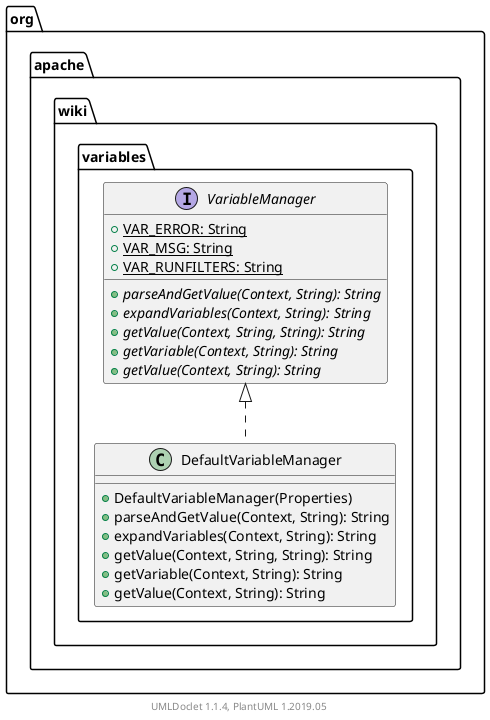 @startuml

    namespace org.apache.wiki.variables {

        interface VariableManager [[VariableManager.html]] {
            {static} +VAR_ERROR: String
            {static} +VAR_MSG: String
            {static} +VAR_RUNFILTERS: String
            {abstract} +parseAndGetValue(Context, String): String
            {abstract} +expandVariables(Context, String): String
            {abstract} +getValue(Context, String, String): String
            {abstract} +getVariable(Context, String): String
            {abstract} +getValue(Context, String): String
        }

        class DefaultVariableManager [[DefaultVariableManager.html]] {
            +DefaultVariableManager(Properties)
            +parseAndGetValue(Context, String): String
            +expandVariables(Context, String): String
            +getValue(Context, String, String): String
            +getVariable(Context, String): String
            +getValue(Context, String): String
        }

        VariableManager <|.. DefaultVariableManager

    }


    center footer UMLDoclet 1.1.4, PlantUML 1.2019.05
@enduml
